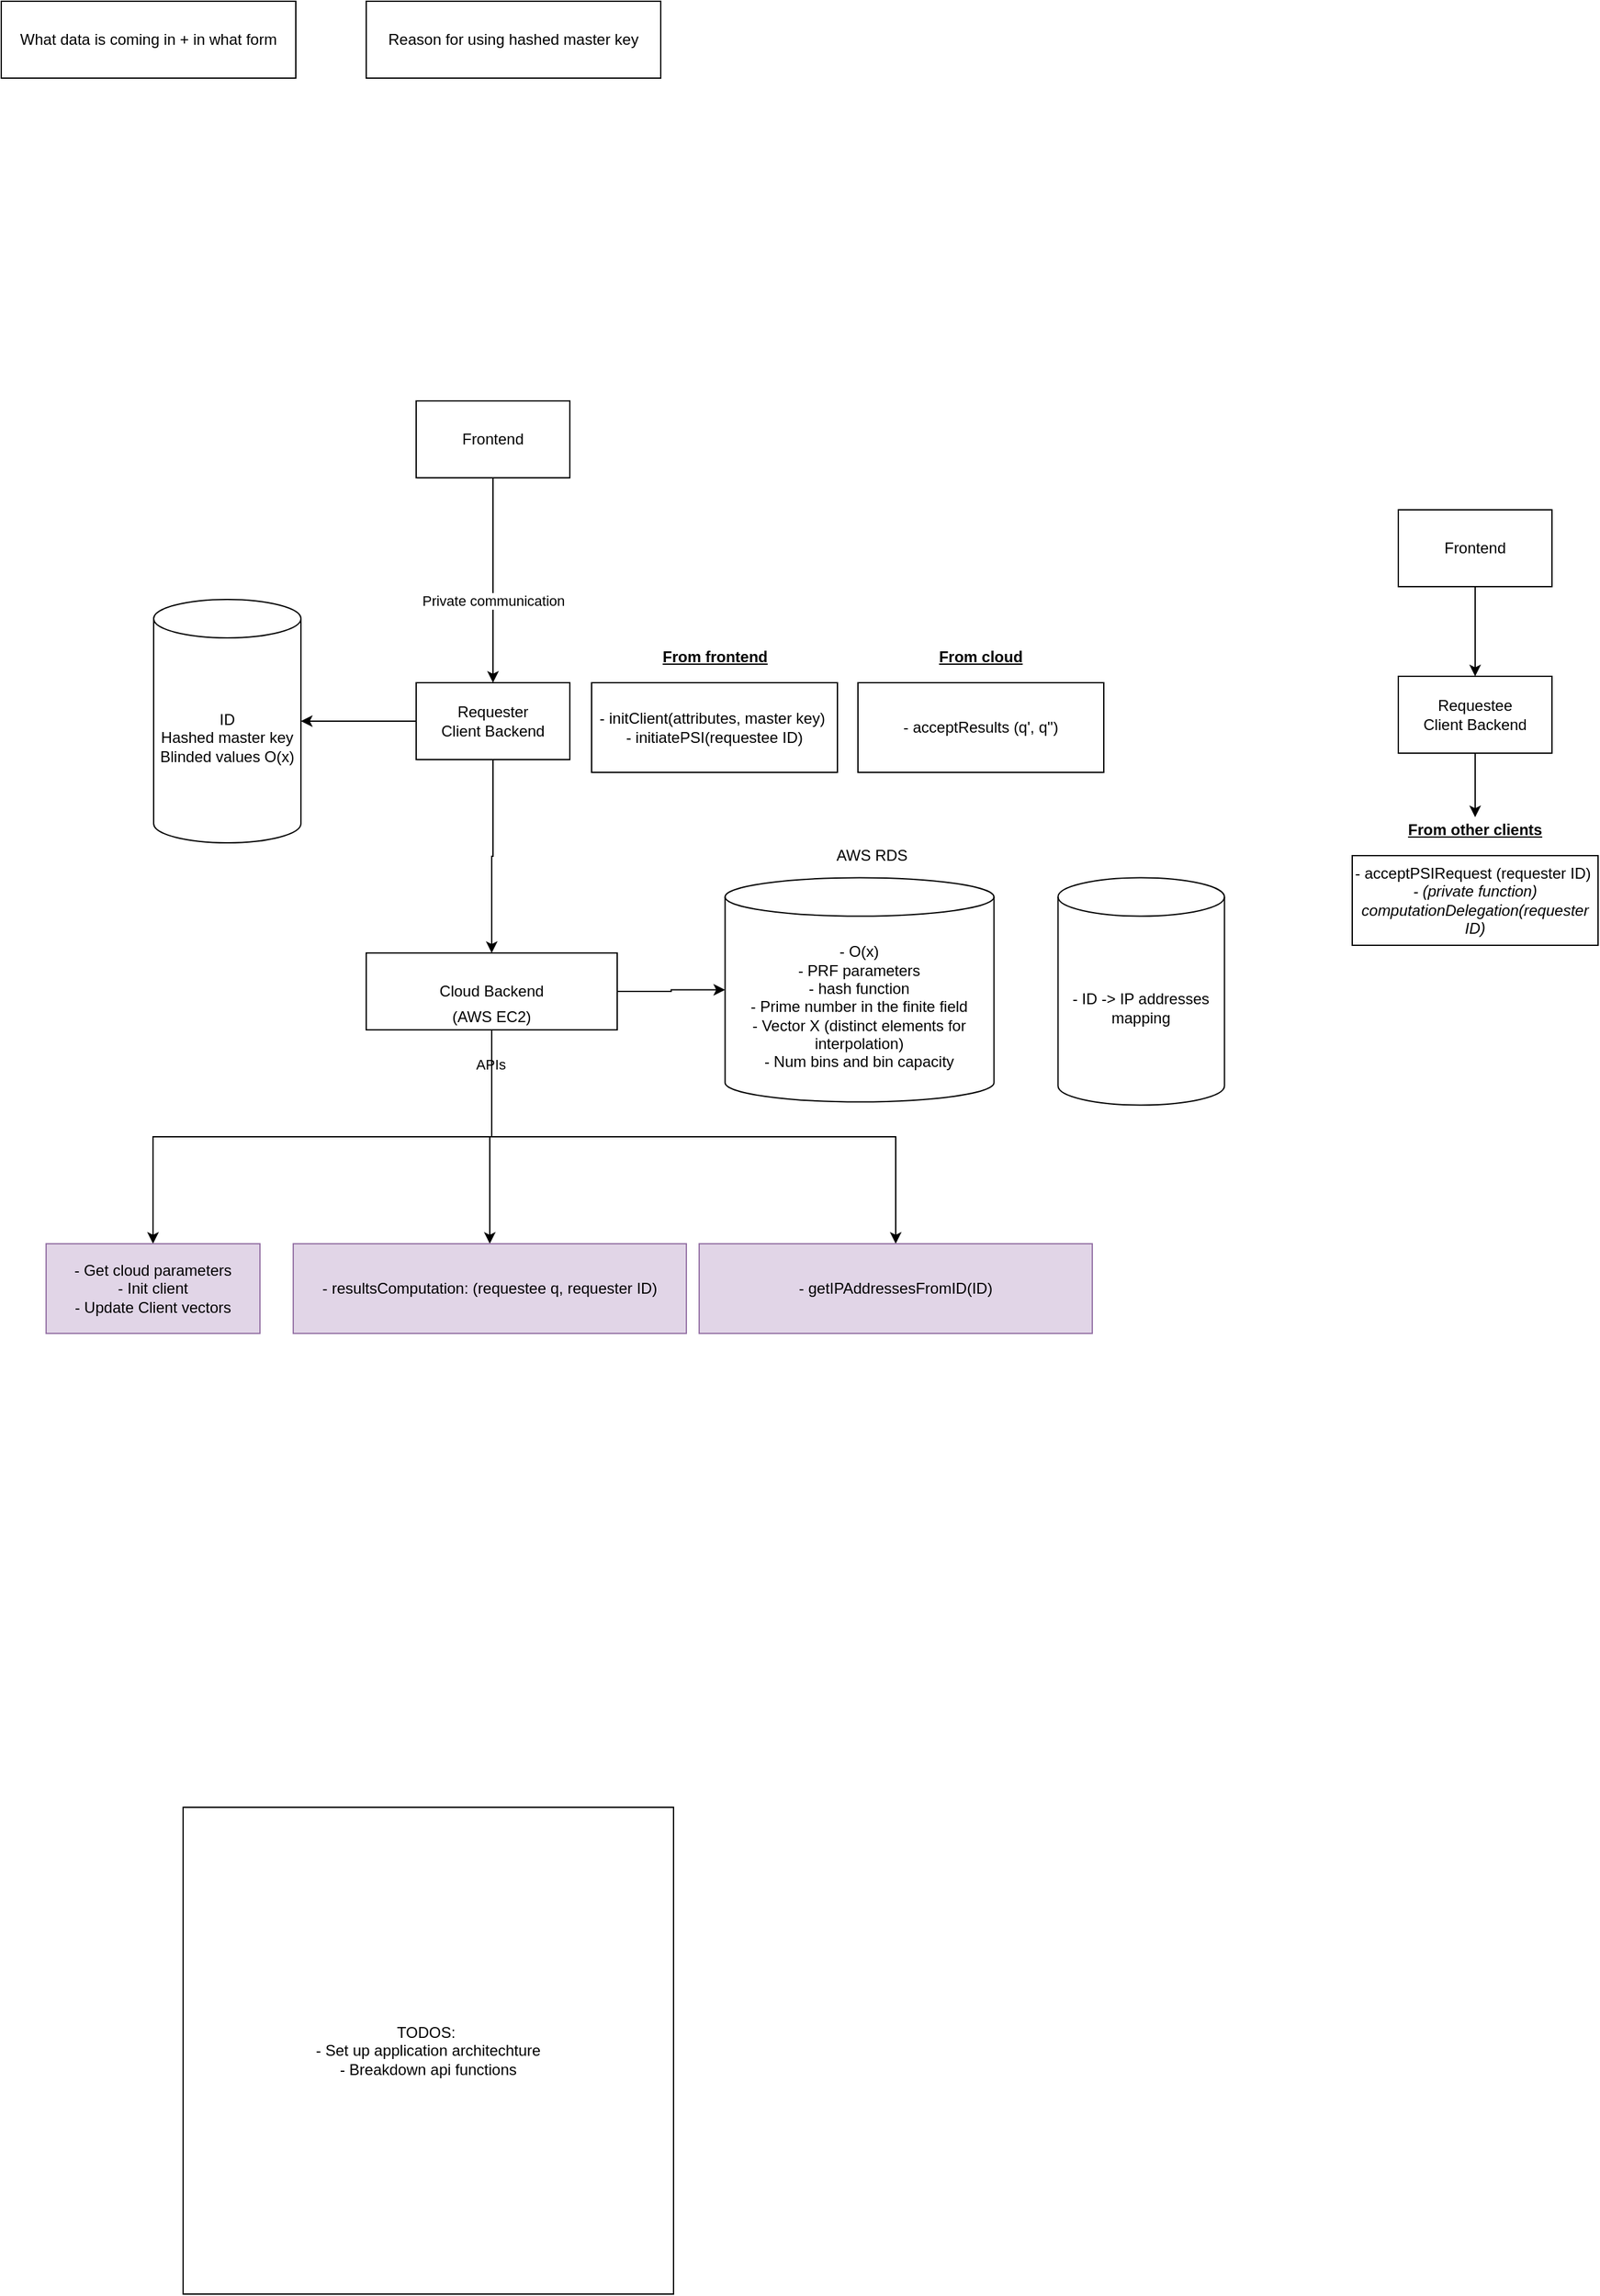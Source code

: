 <mxfile version="14.4.8" type="github">
  <diagram id="sg7tB17aaq7wur9kiQ06" name="Page-1">
    <mxGraphModel dx="2037" dy="2268" grid="1" gridSize="10" guides="1" tooltips="1" connect="1" arrows="1" fold="1" page="1" pageScale="1" pageWidth="827" pageHeight="1169" math="0" shadow="0">
      <root>
        <mxCell id="0" />
        <mxCell id="1" parent="0" />
        <mxCell id="FWf6aFP_6VqxnxolcwkM-1" value="What data is coming in + in what form" style="rounded=0;whiteSpace=wrap;html=1;" parent="1" vertex="1">
          <mxGeometry x="35" y="-200" width="230" height="60" as="geometry" />
        </mxCell>
        <mxCell id="FWf6aFP_6VqxnxolcwkM-19" style="edgeStyle=orthogonalEdgeStyle;rounded=0;orthogonalLoop=1;jettySize=auto;html=1;exitX=0.5;exitY=1;exitDx=0;exitDy=0;entryX=0.5;entryY=0;entryDx=0;entryDy=0;" parent="1" source="FWf6aFP_6VqxnxolcwkM-3" target="FWf6aFP_6VqxnxolcwkM-7" edge="1">
          <mxGeometry relative="1" as="geometry" />
        </mxCell>
        <mxCell id="FWf6aFP_6VqxnxolcwkM-47" value="Private communication" style="edgeLabel;html=1;align=center;verticalAlign=middle;resizable=0;points=[];" parent="FWf6aFP_6VqxnxolcwkM-19" vertex="1" connectable="0">
          <mxGeometry x="-0.145" y="-1" relative="1" as="geometry">
            <mxPoint x="1" y="26.76" as="offset" />
          </mxGeometry>
        </mxCell>
        <mxCell id="FWf6aFP_6VqxnxolcwkM-3" value="Frontend" style="rounded=0;whiteSpace=wrap;html=1;" parent="1" vertex="1">
          <mxGeometry x="359" y="112" width="120" height="60" as="geometry" />
        </mxCell>
        <mxCell id="FWf6aFP_6VqxnxolcwkM-28" style="edgeStyle=orthogonalEdgeStyle;rounded=0;orthogonalLoop=1;jettySize=auto;html=1;exitX=1;exitY=0.5;exitDx=0;exitDy=0;entryX=0;entryY=0.5;entryDx=0;entryDy=0;entryPerimeter=0;" parent="1" source="FWf6aFP_6VqxnxolcwkM-4" target="FWf6aFP_6VqxnxolcwkM-23" edge="1">
          <mxGeometry relative="1" as="geometry" />
        </mxCell>
        <mxCell id="FWf6aFP_6VqxnxolcwkM-4" value="Cloud Backend" style="rounded=0;whiteSpace=wrap;html=1;" parent="1" vertex="1">
          <mxGeometry x="320" y="543" width="196" height="60" as="geometry" />
        </mxCell>
        <mxCell id="FWf6aFP_6VqxnxolcwkM-32" style="edgeStyle=orthogonalEdgeStyle;rounded=0;orthogonalLoop=1;jettySize=auto;html=1;exitX=0.5;exitY=1;exitDx=0;exitDy=0;" parent="1" source="FWf6aFP_6VqxnxolcwkM-5" target="FWf6aFP_6VqxnxolcwkM-29" edge="1">
          <mxGeometry relative="1" as="geometry" />
        </mxCell>
        <mxCell id="FWf6aFP_6VqxnxolcwkM-33" style="edgeStyle=orthogonalEdgeStyle;rounded=0;orthogonalLoop=1;jettySize=auto;html=1;exitX=0.5;exitY=1;exitDx=0;exitDy=0;" parent="1" source="FWf6aFP_6VqxnxolcwkM-5" target="FWf6aFP_6VqxnxolcwkM-30" edge="1">
          <mxGeometry relative="1" as="geometry" />
        </mxCell>
        <mxCell id="FWf6aFP_6VqxnxolcwkM-34" value="APIs" style="edgeLabel;html=1;align=center;verticalAlign=middle;resizable=0;points=[];" parent="FWf6aFP_6VqxnxolcwkM-33" vertex="1" connectable="0">
          <mxGeometry x="-0.682" y="-1" relative="1" as="geometry">
            <mxPoint as="offset" />
          </mxGeometry>
        </mxCell>
        <mxCell id="FWf6aFP_6VqxnxolcwkM-43" style="edgeStyle=orthogonalEdgeStyle;rounded=0;orthogonalLoop=1;jettySize=auto;html=1;exitX=0.5;exitY=1;exitDx=0;exitDy=0;entryX=0.5;entryY=0;entryDx=0;entryDy=0;" parent="1" source="FWf6aFP_6VqxnxolcwkM-5" target="FWf6aFP_6VqxnxolcwkM-42" edge="1">
          <mxGeometry relative="1" as="geometry" />
        </mxCell>
        <mxCell id="FWf6aFP_6VqxnxolcwkM-5" value="(AWS EC2)" style="text;html=1;strokeColor=none;fillColor=none;align=center;verticalAlign=middle;whiteSpace=wrap;rounded=0;" parent="1" vertex="1">
          <mxGeometry x="373" y="583" width="90" height="20" as="geometry" />
        </mxCell>
        <mxCell id="FWf6aFP_6VqxnxolcwkM-12" style="edgeStyle=orthogonalEdgeStyle;rounded=0;orthogonalLoop=1;jettySize=auto;html=1;exitX=0.5;exitY=1;exitDx=0;exitDy=0;" parent="1" source="FWf6aFP_6VqxnxolcwkM-7" target="FWf6aFP_6VqxnxolcwkM-4" edge="1">
          <mxGeometry relative="1" as="geometry" />
        </mxCell>
        <mxCell id="FWf6aFP_6VqxnxolcwkM-25" style="edgeStyle=orthogonalEdgeStyle;rounded=0;orthogonalLoop=1;jettySize=auto;html=1;exitX=0;exitY=0.5;exitDx=0;exitDy=0;entryX=1;entryY=0.5;entryDx=0;entryDy=0;entryPerimeter=0;" parent="1" source="FWf6aFP_6VqxnxolcwkM-7" target="FWf6aFP_6VqxnxolcwkM-20" edge="1">
          <mxGeometry relative="1" as="geometry" />
        </mxCell>
        <mxCell id="FWf6aFP_6VqxnxolcwkM-7" value="Requester&lt;br&gt;Client Backend" style="rounded=0;whiteSpace=wrap;html=1;" parent="1" vertex="1">
          <mxGeometry x="359" y="332" width="120" height="60" as="geometry" />
        </mxCell>
        <mxCell id="FWf6aFP_6VqxnxolcwkM-20" value="ID&lt;br&gt;Hashed master key&lt;br&gt;Blinded values O(x)" style="shape=cylinder3;whiteSpace=wrap;html=1;boundedLbl=1;backgroundOutline=1;size=15;" parent="1" vertex="1">
          <mxGeometry x="154" y="267" width="115.01" height="190" as="geometry" />
        </mxCell>
        <mxCell id="FWf6aFP_6VqxnxolcwkM-23" value="- O(x)&lt;br&gt;- PRF parameters&lt;br&gt;- hash function&lt;br&gt;- Prime number in the finite field&lt;br&gt;- Vector X (distinct elements for interpolation)&lt;br&gt;- Num bins and bin capacity" style="shape=cylinder3;whiteSpace=wrap;html=1;boundedLbl=1;backgroundOutline=1;size=15;" parent="1" vertex="1">
          <mxGeometry x="600.25" y="484.25" width="210" height="175" as="geometry" />
        </mxCell>
        <mxCell id="FWf6aFP_6VqxnxolcwkM-24" value="Reason for using hashed master key" style="rounded=0;whiteSpace=wrap;html=1;" parent="1" vertex="1">
          <mxGeometry x="320" y="-200" width="230" height="60" as="geometry" />
        </mxCell>
        <mxCell id="FWf6aFP_6VqxnxolcwkM-29" value="- Get cloud parameters&lt;br&gt;- Init client&lt;br&gt;- Update Client vectors" style="rounded=0;whiteSpace=wrap;html=1;fillColor=#e1d5e7;strokeColor=#9673a6;" parent="1" vertex="1">
          <mxGeometry x="70" y="770" width="167" height="70" as="geometry" />
        </mxCell>
        <mxCell id="FWf6aFP_6VqxnxolcwkM-30" value="- resultsComputation: (requestee q, requester ID)" style="rounded=0;whiteSpace=wrap;html=1;fillColor=#e1d5e7;strokeColor=#9673a6;" parent="1" vertex="1">
          <mxGeometry x="263" y="770" width="307" height="70" as="geometry" />
        </mxCell>
        <mxCell id="FWf6aFP_6VqxnxolcwkM-31" value="- initClient(attributes, master key)&amp;nbsp;&lt;br&gt;- initiatePSI(requestee ID)" style="rounded=0;whiteSpace=wrap;html=1;" parent="1" vertex="1">
          <mxGeometry x="496" y="332" width="192" height="70" as="geometry" />
        </mxCell>
        <mxCell id="FWf6aFP_6VqxnxolcwkM-35" value="&lt;b&gt;&lt;u&gt;From frontend&lt;/u&gt;&lt;/b&gt;" style="text;html=1;strokeColor=none;fillColor=none;align=center;verticalAlign=middle;whiteSpace=wrap;rounded=0;" parent="1" vertex="1">
          <mxGeometry x="544.5" y="302" width="95" height="20" as="geometry" />
        </mxCell>
        <mxCell id="FWf6aFP_6VqxnxolcwkM-36" value="- acceptPSIRequest (requester ID)&amp;nbsp;&lt;br&gt;&lt;i&gt;- (private function) computationDelegation(requester ID)&lt;/i&gt;" style="rounded=0;whiteSpace=wrap;html=1;" parent="1" vertex="1">
          <mxGeometry x="1090" y="467" width="192" height="70" as="geometry" />
        </mxCell>
        <mxCell id="FWf6aFP_6VqxnxolcwkM-37" value="&lt;b&gt;&lt;u&gt;From other clients&lt;/u&gt;&lt;/b&gt;" style="text;html=1;strokeColor=none;fillColor=none;align=center;verticalAlign=middle;whiteSpace=wrap;rounded=0;" parent="1" vertex="1">
          <mxGeometry x="1110.25" y="437" width="151.5" height="20" as="geometry" />
        </mxCell>
        <mxCell id="FWf6aFP_6VqxnxolcwkM-38" value="- acceptResults (q&#39;, q&#39;&#39;)" style="rounded=0;whiteSpace=wrap;html=1;" parent="1" vertex="1">
          <mxGeometry x="704" y="332" width="192" height="70" as="geometry" />
        </mxCell>
        <mxCell id="FWf6aFP_6VqxnxolcwkM-39" value="&lt;b&gt;&lt;u&gt;From cloud&lt;/u&gt;&lt;/b&gt;" style="text;html=1;strokeColor=none;fillColor=none;align=center;verticalAlign=middle;whiteSpace=wrap;rounded=0;" parent="1" vertex="1">
          <mxGeometry x="724.25" y="302" width="151.5" height="20" as="geometry" />
        </mxCell>
        <mxCell id="FWf6aFP_6VqxnxolcwkM-46" style="edgeStyle=orthogonalEdgeStyle;rounded=0;orthogonalLoop=1;jettySize=auto;html=1;exitX=0.5;exitY=1;exitDx=0;exitDy=0;entryX=0.5;entryY=0;entryDx=0;entryDy=0;" parent="1" source="FWf6aFP_6VqxnxolcwkM-40" target="FWf6aFP_6VqxnxolcwkM-37" edge="1">
          <mxGeometry relative="1" as="geometry" />
        </mxCell>
        <mxCell id="FWf6aFP_6VqxnxolcwkM-40" value="Requestee&lt;br&gt;Client Backend" style="rounded=0;whiteSpace=wrap;html=1;" parent="1" vertex="1">
          <mxGeometry x="1126" y="327" width="120" height="60" as="geometry" />
        </mxCell>
        <mxCell id="FWf6aFP_6VqxnxolcwkM-41" value="- ID -&amp;gt; IP addresses mapping" style="shape=cylinder3;whiteSpace=wrap;html=1;boundedLbl=1;backgroundOutline=1;size=15;" parent="1" vertex="1">
          <mxGeometry x="860.25" y="484.25" width="130" height="177.5" as="geometry" />
        </mxCell>
        <mxCell id="FWf6aFP_6VqxnxolcwkM-42" value="- getIPAddressesFromID(ID)" style="rounded=0;whiteSpace=wrap;html=1;fillColor=#e1d5e7;strokeColor=#9673a6;" parent="1" vertex="1">
          <mxGeometry x="580" y="770" width="307" height="70" as="geometry" />
        </mxCell>
        <mxCell id="FWf6aFP_6VqxnxolcwkM-45" style="edgeStyle=orthogonalEdgeStyle;rounded=0;orthogonalLoop=1;jettySize=auto;html=1;exitX=0.5;exitY=1;exitDx=0;exitDy=0;" parent="1" source="FWf6aFP_6VqxnxolcwkM-44" target="FWf6aFP_6VqxnxolcwkM-40" edge="1">
          <mxGeometry relative="1" as="geometry" />
        </mxCell>
        <mxCell id="FWf6aFP_6VqxnxolcwkM-44" value="Frontend" style="rounded=0;whiteSpace=wrap;html=1;" parent="1" vertex="1">
          <mxGeometry x="1126" y="197" width="120" height="60" as="geometry" />
        </mxCell>
        <mxCell id="FWf6aFP_6VqxnxolcwkM-48" value="TODOS:&amp;nbsp;&lt;br&gt;- Set up application architechture&lt;br&gt;- Breakdown api functions&lt;br&gt;" style="rounded=0;whiteSpace=wrap;html=1;" parent="1" vertex="1">
          <mxGeometry x="177" y="1210" width="383" height="380" as="geometry" />
        </mxCell>
        <mxCell id="FWf6aFP_6VqxnxolcwkM-49" value="AWS RDS" style="text;html=1;strokeColor=none;fillColor=none;align=center;verticalAlign=middle;whiteSpace=wrap;rounded=0;" parent="1" vertex="1">
          <mxGeometry x="650.25" y="457" width="130" height="20" as="geometry" />
        </mxCell>
      </root>
    </mxGraphModel>
  </diagram>
</mxfile>
